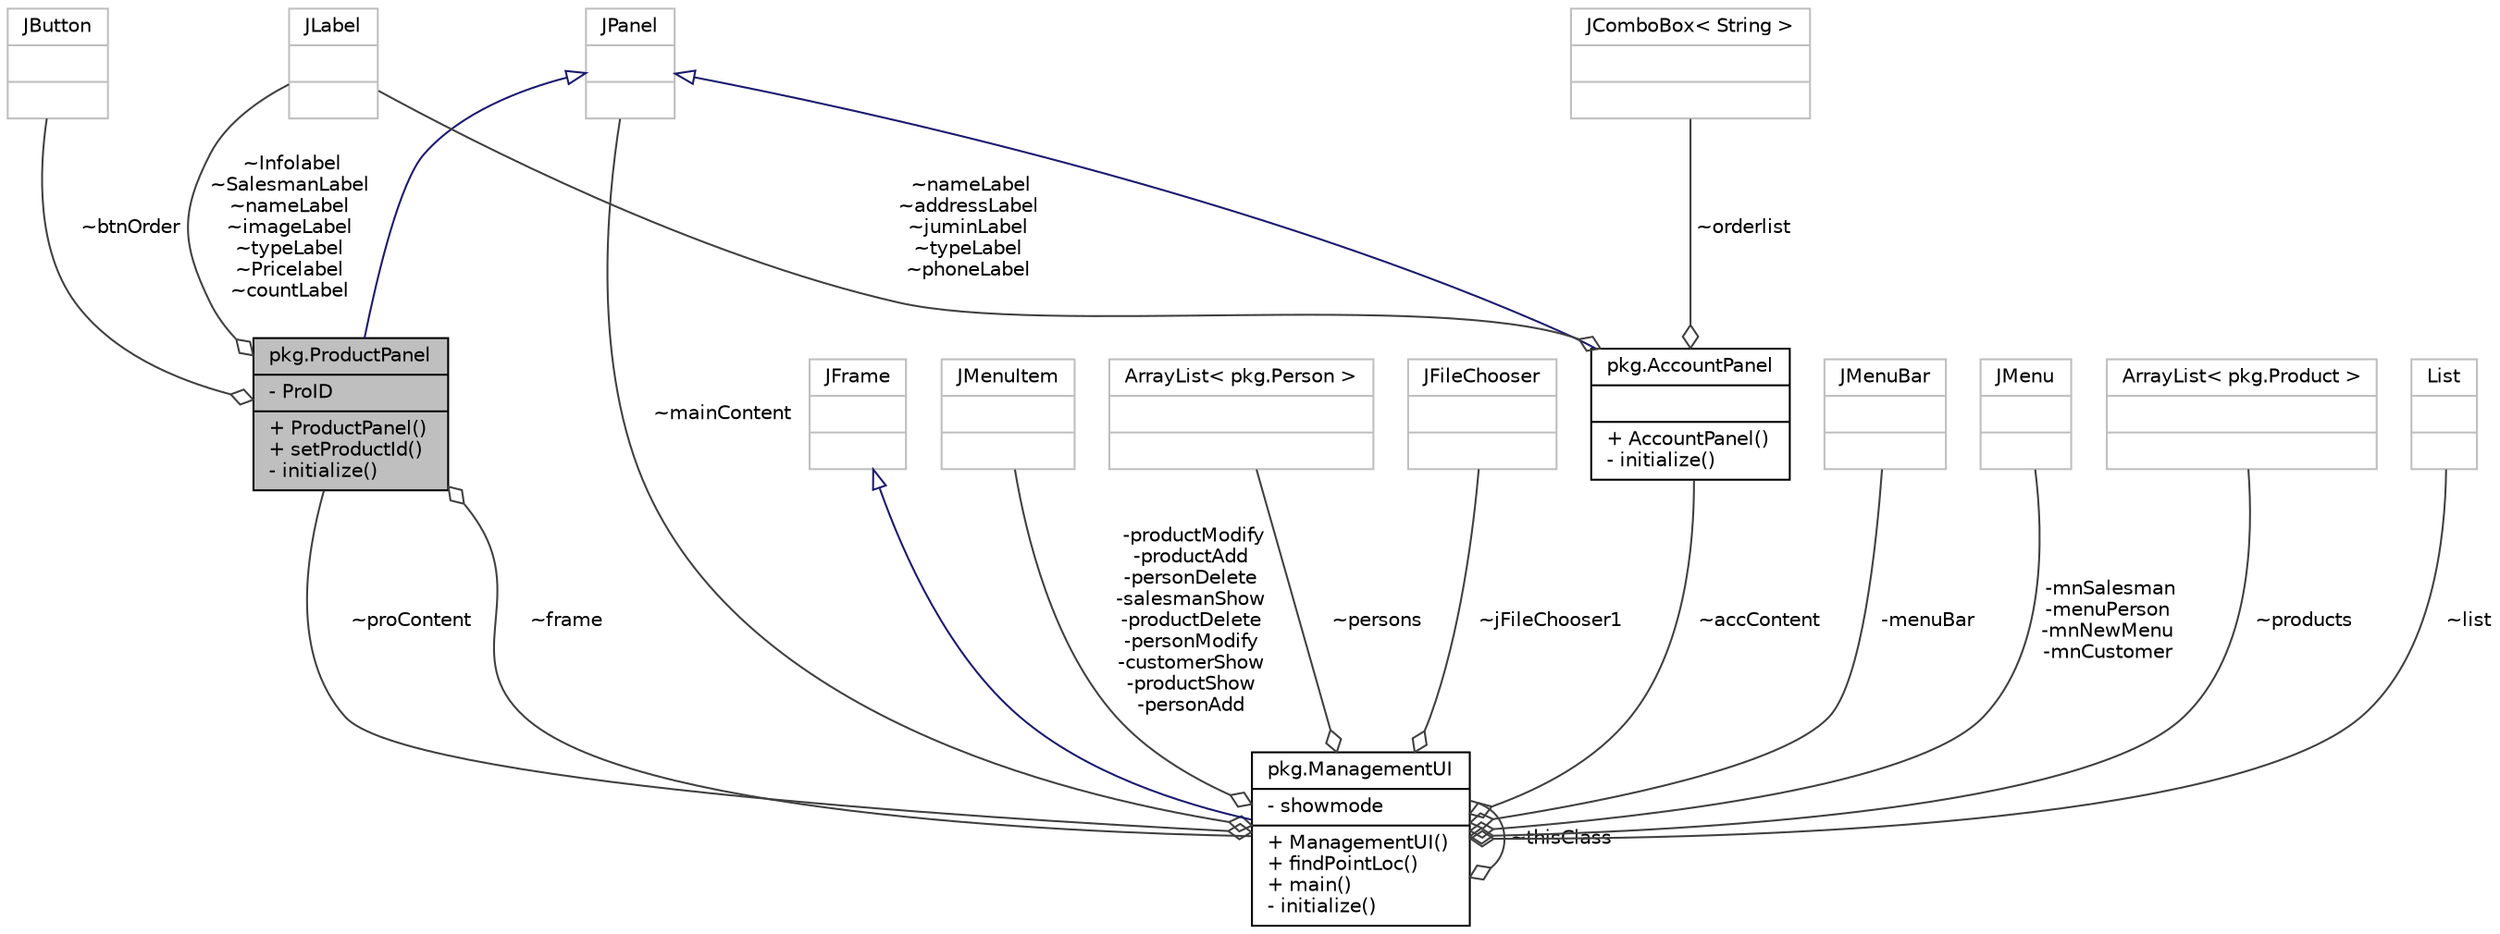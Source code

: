 digraph "pkg.ProductPanel"
{
  edge [fontname="Helvetica",fontsize="10",labelfontname="Helvetica",labelfontsize="10"];
  node [fontname="Helvetica",fontsize="10",shape=record];
  Node1 [label="{pkg.ProductPanel\n|- ProID\l|+ ProductPanel()\l+ setProductId()\l- initialize()\l}",height=0.2,width=0.4,color="black", fillcolor="grey75", style="filled", fontcolor="black"];
  Node2 -> Node1 [dir="back",color="midnightblue",fontsize="10",style="solid",arrowtail="onormal",fontname="Helvetica"];
  Node2 [label="{JPanel\n||}",height=0.2,width=0.4,color="grey75", fillcolor="white", style="filled"];
  Node3 -> Node1 [color="grey25",fontsize="10",style="solid",label=" ~btnOrder" ,arrowhead="odiamond",fontname="Helvetica"];
  Node3 [label="{JButton\n||}",height=0.2,width=0.4,color="grey75", fillcolor="white", style="filled"];
  Node4 -> Node1 [color="grey25",fontsize="10",style="solid",label=" ~Infolabel\n~SalesmanLabel\n~nameLabel\n~imageLabel\n~typeLabel\n~Pricelabel\n~countLabel" ,arrowhead="odiamond",fontname="Helvetica"];
  Node4 [label="{JLabel\n||}",height=0.2,width=0.4,color="grey75", fillcolor="white", style="filled"];
  Node5 -> Node1 [color="grey25",fontsize="10",style="solid",label=" ~frame" ,arrowhead="odiamond",fontname="Helvetica"];
  Node5 [label="{pkg.ManagementUI\n|- showmode\l|+ ManagementUI()\l+ findPointLoc()\l+ main()\l- initialize()\l}",height=0.2,width=0.4,color="black", fillcolor="white", style="filled",URL="$classpkg_1_1_management_u_i.html",tooltip="상품 관리 프로그램 UI 클래스 "];
  Node6 -> Node5 [dir="back",color="midnightblue",fontsize="10",style="solid",arrowtail="onormal",fontname="Helvetica"];
  Node6 [label="{JFrame\n||}",height=0.2,width=0.4,color="grey75", fillcolor="white", style="filled"];
  Node7 -> Node5 [color="grey25",fontsize="10",style="solid",label=" -productModify\n-productAdd\n-personDelete\n-salesmanShow\n-productDelete\n-personModify\n-customerShow\n-productShow\n-personAdd" ,arrowhead="odiamond",fontname="Helvetica"];
  Node7 [label="{JMenuItem\n||}",height=0.2,width=0.4,color="grey75", fillcolor="white", style="filled"];
  Node8 -> Node5 [color="grey25",fontsize="10",style="solid",label=" ~persons" ,arrowhead="odiamond",fontname="Helvetica"];
  Node8 [label="{ArrayList\< pkg.Person \>\n||}",height=0.2,width=0.4,color="grey75", fillcolor="white", style="filled"];
  Node9 -> Node5 [color="grey25",fontsize="10",style="solid",label=" ~jFileChooser1" ,arrowhead="odiamond",fontname="Helvetica"];
  Node9 [label="{JFileChooser\n||}",height=0.2,width=0.4,color="grey75", fillcolor="white", style="filled"];
  Node10 -> Node5 [color="grey25",fontsize="10",style="solid",label=" ~accContent" ,arrowhead="odiamond",fontname="Helvetica"];
  Node10 [label="{pkg.AccountPanel\n||+ AccountPanel()\l- initialize()\l}",height=0.2,width=0.4,color="black", fillcolor="white", style="filled",URL="$classpkg_1_1_account_panel.html",tooltip="Customer 또는 Salesman 계정을 띄울 때 사용되는 JPanel. "];
  Node2 -> Node10 [dir="back",color="midnightblue",fontsize="10",style="solid",arrowtail="onormal",fontname="Helvetica"];
  Node11 -> Node10 [color="grey25",fontsize="10",style="solid",label=" ~orderlist" ,arrowhead="odiamond",fontname="Helvetica"];
  Node11 [label="{JComboBox\< String \>\n||}",height=0.2,width=0.4,color="grey75", fillcolor="white", style="filled"];
  Node4 -> Node10 [color="grey25",fontsize="10",style="solid",label=" ~nameLabel\n~addressLabel\n~juminLabel\n~typeLabel\n~phoneLabel" ,arrowhead="odiamond",fontname="Helvetica"];
  Node1 -> Node5 [color="grey25",fontsize="10",style="solid",label=" ~proContent" ,arrowhead="odiamond",fontname="Helvetica"];
  Node12 -> Node5 [color="grey25",fontsize="10",style="solid",label=" -menuBar" ,arrowhead="odiamond",fontname="Helvetica"];
  Node12 [label="{JMenuBar\n||}",height=0.2,width=0.4,color="grey75", fillcolor="white", style="filled"];
  Node13 -> Node5 [color="grey25",fontsize="10",style="solid",label=" -mnSalesman\n-menuPerson\n-mnNewMenu\n-mnCustomer" ,arrowhead="odiamond",fontname="Helvetica"];
  Node13 [label="{JMenu\n||}",height=0.2,width=0.4,color="grey75", fillcolor="white", style="filled"];
  Node14 -> Node5 [color="grey25",fontsize="10",style="solid",label=" ~products" ,arrowhead="odiamond",fontname="Helvetica"];
  Node14 [label="{ArrayList\< pkg.Product \>\n||}",height=0.2,width=0.4,color="grey75", fillcolor="white", style="filled"];
  Node2 -> Node5 [color="grey25",fontsize="10",style="solid",label=" ~mainContent" ,arrowhead="odiamond",fontname="Helvetica"];
  Node5 -> Node5 [color="grey25",fontsize="10",style="solid",label=" ~thisClass" ,arrowhead="odiamond",fontname="Helvetica"];
  Node15 -> Node5 [color="grey25",fontsize="10",style="solid",label=" ~list" ,arrowhead="odiamond",fontname="Helvetica"];
  Node15 [label="{List\n||}",height=0.2,width=0.4,color="grey75", fillcolor="white", style="filled"];
}
